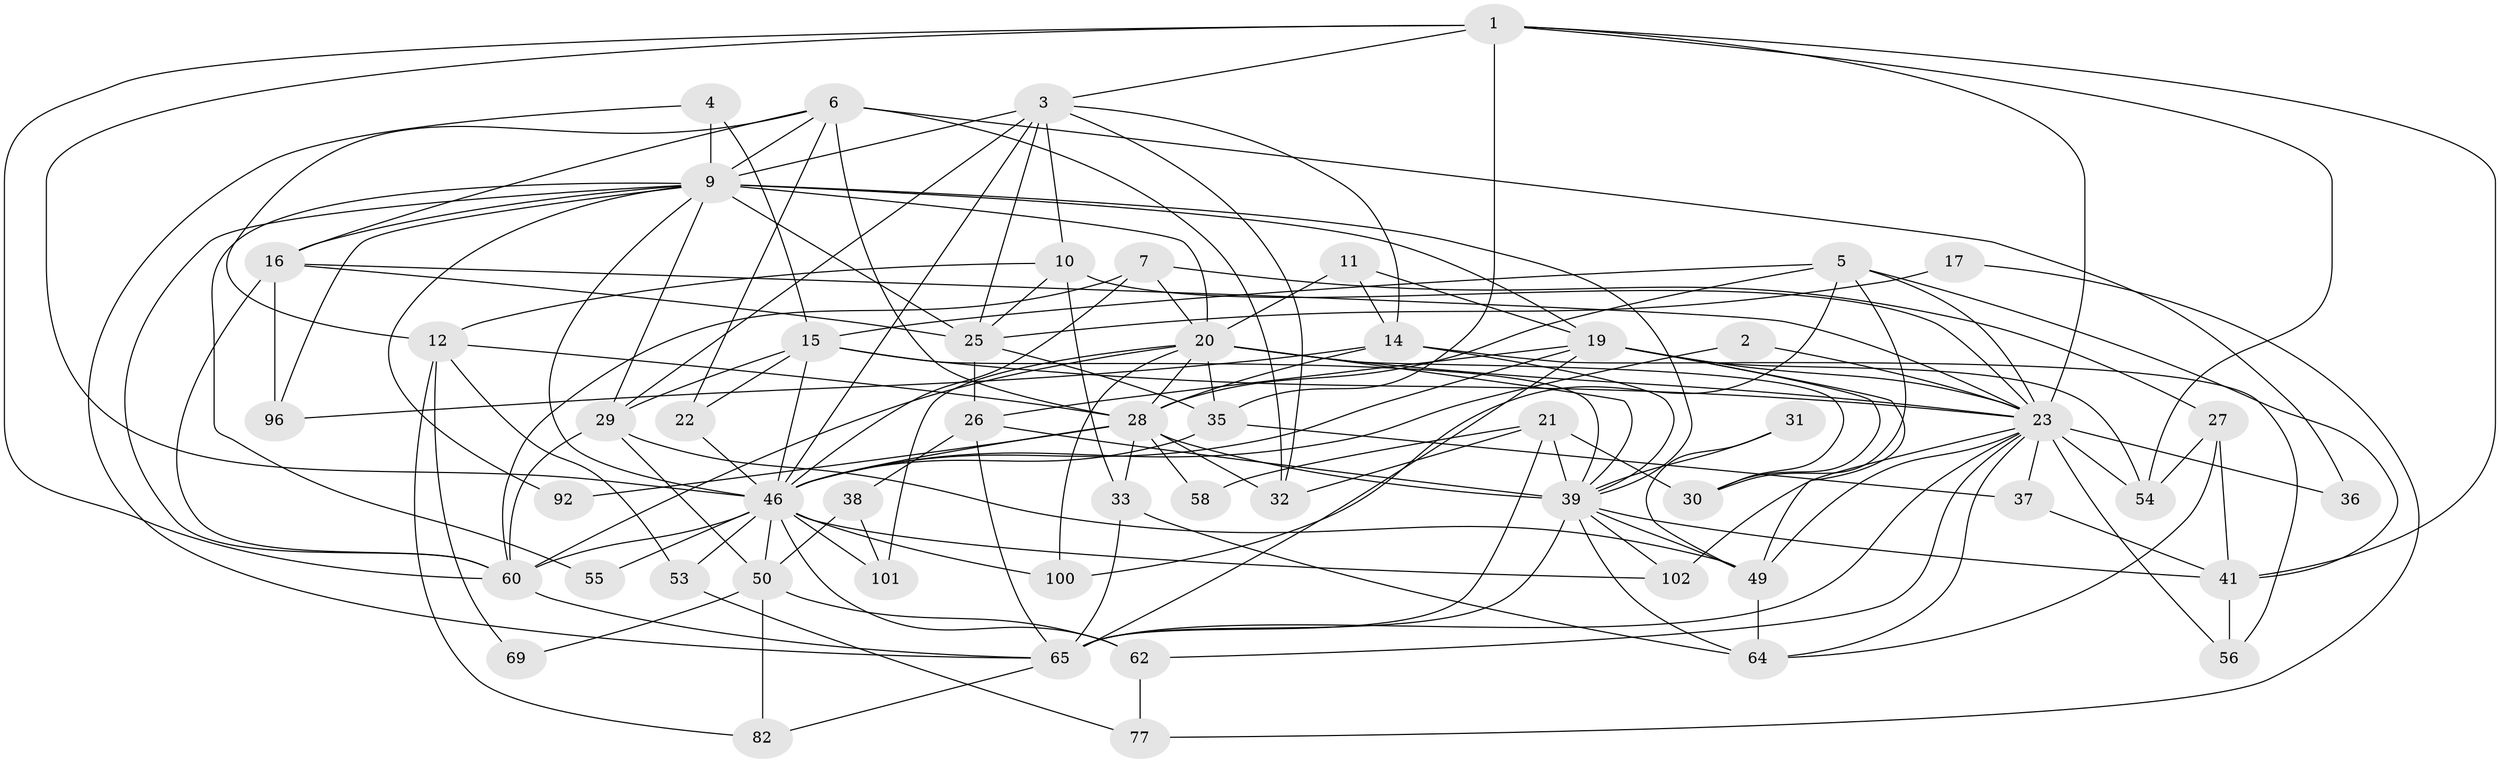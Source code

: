 // original degree distribution, {6: 0.07207207207207207, 2: 0.14414414414414414, 5: 0.15315315315315314, 3: 0.22522522522522523, 4: 0.34234234234234234, 7: 0.04504504504504504, 9: 0.009009009009009009, 8: 0.009009009009009009}
// Generated by graph-tools (version 1.1) at 2025/15/03/09/25 04:15:06]
// undirected, 55 vertices, 151 edges
graph export_dot {
graph [start="1"]
  node [color=gray90,style=filled];
  1 [super="+8"];
  2;
  3 [super="+48"];
  4;
  5 [super="+63"];
  6 [super="+24"];
  7 [super="+105"];
  9 [super="+68+40"];
  10 [super="+76"];
  11;
  12 [super="+85+13"];
  14 [super="+18+75"];
  15 [super="+42"];
  16;
  17;
  19 [super="+88+95+34"];
  20 [super="+79"];
  21;
  22;
  23 [super="+59+78"];
  25 [super="+84+44+52"];
  26;
  27 [super="+107"];
  28 [super="+45+72"];
  29 [super="+43"];
  30;
  31;
  32 [super="+66"];
  33 [super="+91+110"];
  35;
  36;
  37;
  38;
  39 [super="+74"];
  41 [super="+83"];
  46 [super="+57"];
  49 [super="+98"];
  50 [super="+71"];
  53;
  54;
  55;
  56;
  58;
  60 [super="+61"];
  62;
  64 [super="+70"];
  65 [super="+67"];
  69;
  77;
  82;
  92;
  96;
  100;
  101;
  102;
  1 -- 3;
  1 -- 35;
  1 -- 54;
  1 -- 60;
  1 -- 46;
  1 -- 41;
  1 -- 23;
  2 -- 46;
  2 -- 23;
  3 -- 46;
  3 -- 32;
  3 -- 29;
  3 -- 14;
  3 -- 25;
  3 -- 10;
  3 -- 9;
  4 -- 15;
  4 -- 65;
  4 -- 9;
  5 -- 15;
  5 -- 30;
  5 -- 100;
  5 -- 23;
  5 -- 41;
  5 -- 28;
  6 -- 28;
  6 -- 16;
  6 -- 12;
  6 -- 32 [weight=2];
  6 -- 36;
  6 -- 22;
  6 -- 9;
  7 -- 27;
  7 -- 20;
  7 -- 46;
  7 -- 60;
  9 -- 20 [weight=3];
  9 -- 25 [weight=3];
  9 -- 46;
  9 -- 39;
  9 -- 92;
  9 -- 16;
  9 -- 55;
  9 -- 60;
  9 -- 29;
  9 -- 96;
  9 -- 19 [weight=2];
  10 -- 33 [weight=2];
  10 -- 12;
  10 -- 25;
  10 -- 23;
  11 -- 14;
  11 -- 20;
  11 -- 19;
  12 -- 53 [weight=2];
  12 -- 82;
  12 -- 69;
  12 -- 28;
  14 -- 56;
  14 -- 96;
  14 -- 39;
  14 -- 28;
  15 -- 29;
  15 -- 39;
  15 -- 22;
  15 -- 23 [weight=2];
  15 -- 46;
  16 -- 96;
  16 -- 60;
  16 -- 25;
  16 -- 23;
  17 -- 77;
  17 -- 25;
  19 -- 26;
  19 -- 46;
  19 -- 65;
  19 -- 49;
  19 -- 54;
  19 -- 30;
  19 -- 23;
  20 -- 35;
  20 -- 100;
  20 -- 101;
  20 -- 39;
  20 -- 60;
  20 -- 30;
  20 -- 28;
  20 -- 23;
  21 -- 30;
  21 -- 32;
  21 -- 39 [weight=2];
  21 -- 58;
  21 -- 65;
  22 -- 46;
  23 -- 64;
  23 -- 49;
  23 -- 65;
  23 -- 36;
  23 -- 37;
  23 -- 102;
  23 -- 54;
  23 -- 56;
  23 -- 62;
  25 -- 35;
  25 -- 26;
  26 -- 38;
  26 -- 65;
  26 -- 39;
  27 -- 64 [weight=2];
  27 -- 54;
  27 -- 41;
  28 -- 46;
  28 -- 58;
  28 -- 33;
  28 -- 92;
  28 -- 39;
  28 -- 32;
  29 -- 60;
  29 -- 50;
  29 -- 49;
  31 -- 49;
  31 -- 39;
  33 -- 65;
  33 -- 64;
  35 -- 37;
  35 -- 46;
  37 -- 41;
  38 -- 101;
  38 -- 50;
  39 -- 64 [weight=2];
  39 -- 65;
  39 -- 102;
  39 -- 41;
  39 -- 49;
  41 -- 56;
  46 -- 60;
  46 -- 100;
  46 -- 101;
  46 -- 102;
  46 -- 53;
  46 -- 55;
  46 -- 62;
  46 -- 50;
  49 -- 64;
  50 -- 69;
  50 -- 82;
  50 -- 62;
  53 -- 77;
  60 -- 65;
  62 -- 77;
  65 -- 82;
}
